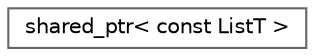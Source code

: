 digraph "类继承关系图"
{
 // INTERACTIVE_SVG=YES
 // LATEX_PDF_SIZE
  bgcolor="transparent";
  edge [fontname=Helvetica,fontsize=10,labelfontname=Helvetica,labelfontsize=10];
  node [fontname=Helvetica,fontsize=10,shape=box,height=0.2,width=0.4];
  rankdir="LR";
  Node0 [id="Node000000",label="shared_ptr\< const ListT \>",height=0.2,width=0.4,color="grey40", fillcolor="white", style="filled",URL="$de/d07/classstd_1_1shared__ptr_3_01const_01ListT_01_4.html",tooltip=" "];
}
